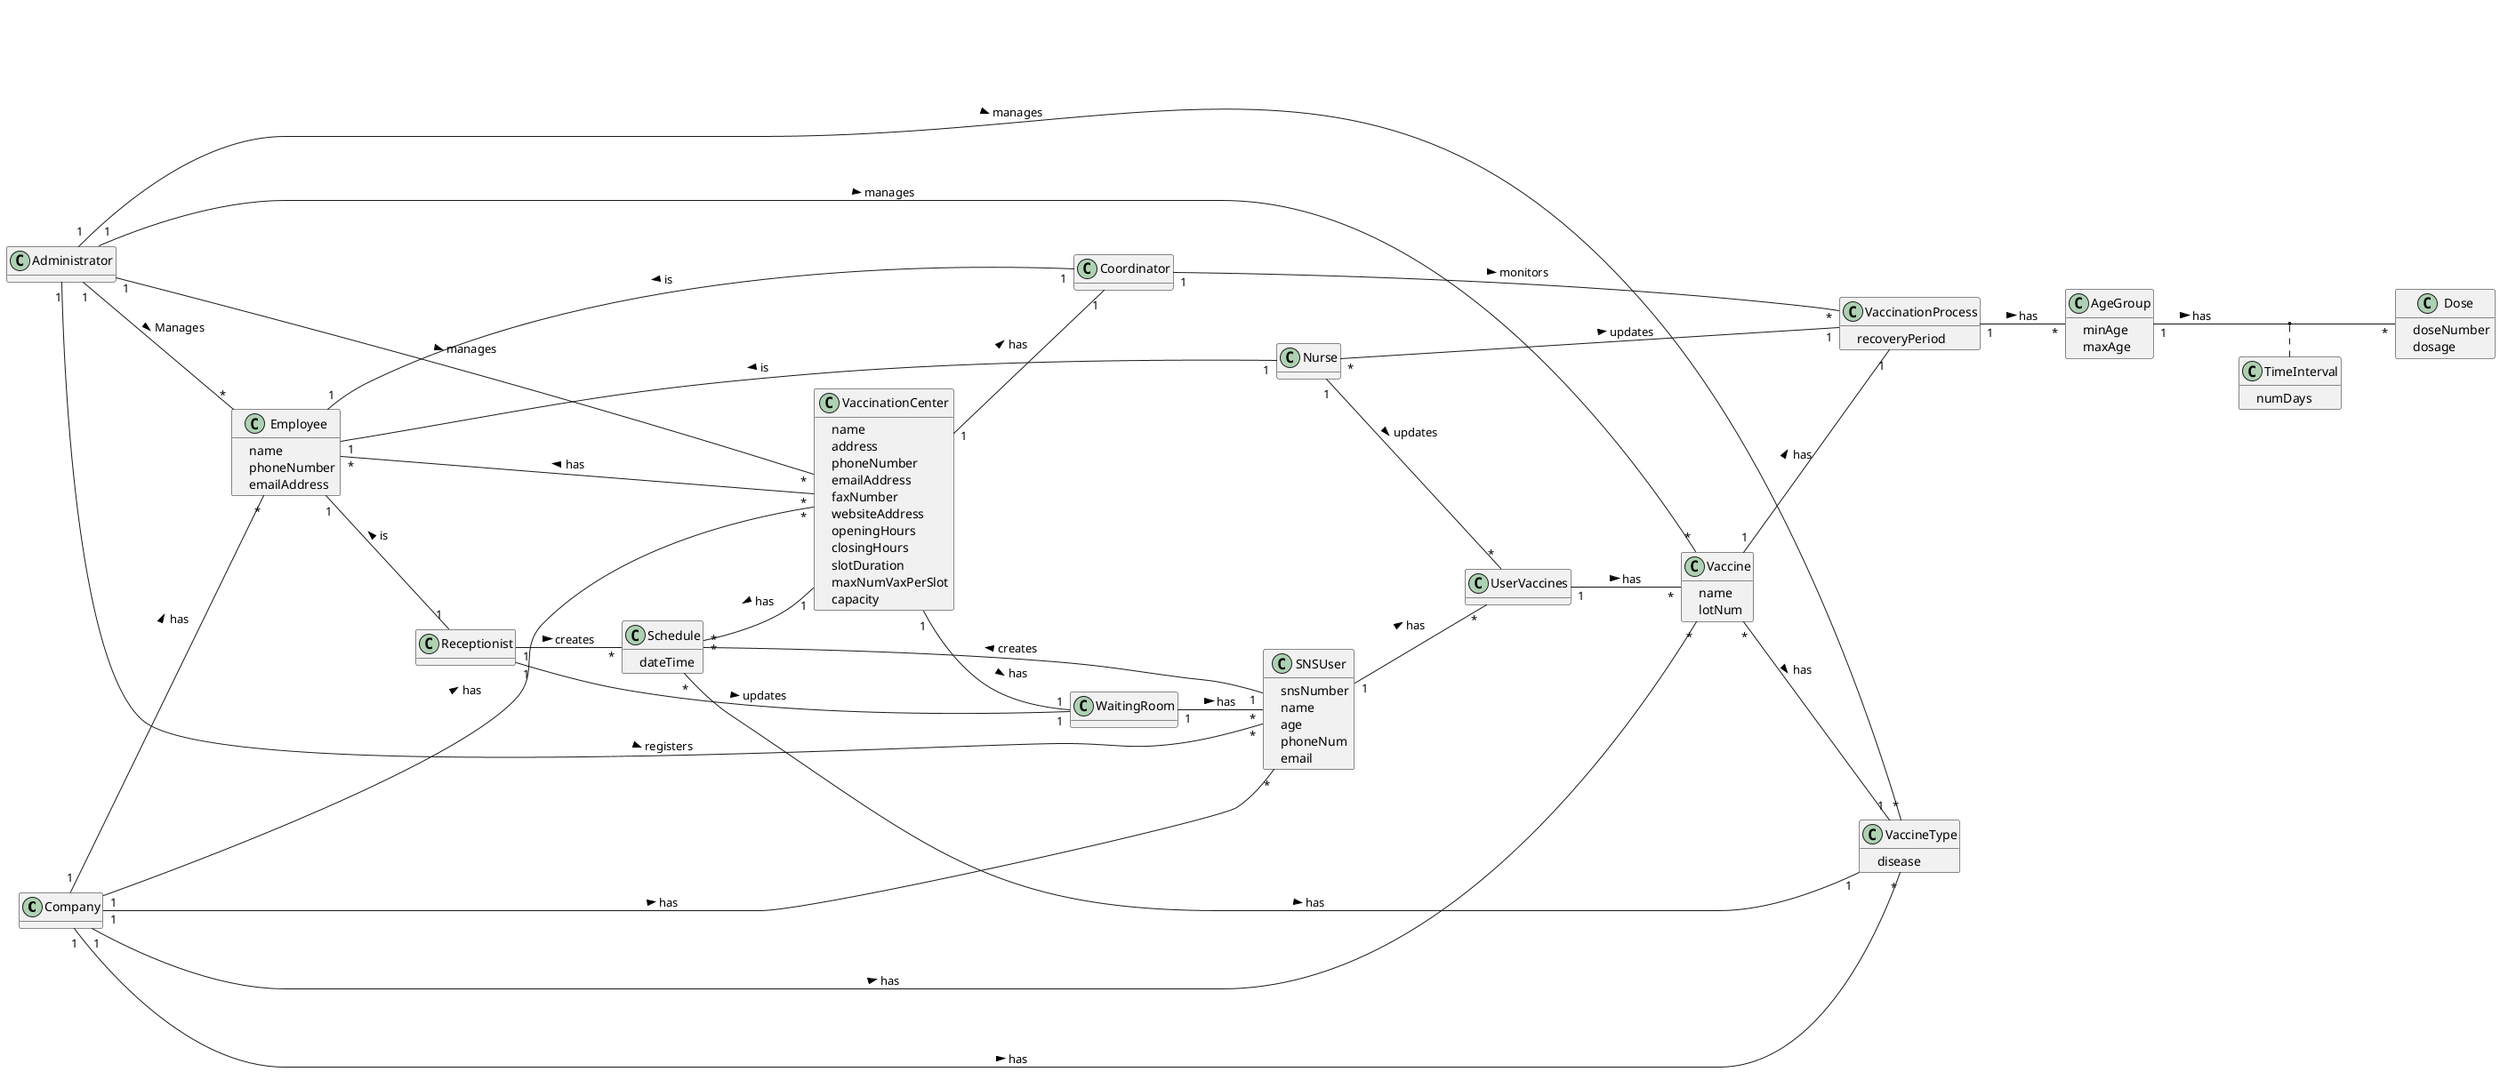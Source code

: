 @startuml
hide methods
left to right direction
skinparam classAttributeIconSize 3



class Company{

}

class Coordinator{

}

class Nurse {


}

class Receptionist{

}

class Administrator{

}


class Employee{
    -name
    -phoneNumber
    -emailAddress
}

class VaccinationCenter {
    -name
    -address
    -phoneNumber
    -emailAddress
    -faxNumber
    -websiteAddress
    -openingHours
    -closingHours
    -slotDuration
    -maxNumVaxPerSlot
    -capacity

}

class Schedule{
    -dateTime
}

class SNSUser {
    -snsNumber
    -name
    -age
    -phoneNum
    -email
}

class UserVaccines{

}

class VaccineType{
    -disease

}

class Vaccine{
    -name
    -lotNum
}


class VaccinationProcess{
    -recoveryPeriod
}

class AgeGroup{
    -minAge
    -maxAge
}

class Dose{
    -doseNumber
    -dosage
}

class TimeInterval{
    -numDays
}

Company "1" -- "*" Employee: has >
Company "1" -- "*" SNSUser: has >
Company "1" -- "*" VaccineType: has >
Company "1" -- "*" Vaccine: has >
Company "1" -- "*" VaccinationCenter: has >

Employee "1" -- "1" Nurse: is <
Employee "1" -- "1" Receptionist: is <
Employee "1" -- "1" Coordinator: is <
Administrator "1" -- "*" Employee: Manages >

Employee "*" -- "*" VaccinationCenter: has <

Nurse "*" -- "1" VaccinationProcess: updates >
Nurse "1" -- "*" UserVaccines: updates >

Receptionist "1" -- "1" WaitingRoom: updates >
WaitingRoom "1" -- "*" SNSUser: has >

Vaccine "1" -- "1" VaccinationProcess: has >
Vaccine "*" -- "1" VaccineType: has >
UserVaccines "1" --"*" Vaccine: has >
VaccinationProcess "1" -- "*" AgeGroup: has >
AgeGroup "1" -- "*" Dose: has >
(AgeGroup, Dose) .. TimeInterval


VaccinationCenter "1" -- "1" WaitingRoom: has >
VaccinationCenter "1" -- "1" Coordinator: has >

Coordinator "1" -- "*" VaccinationProcess: monitors >

Receptionist "1" -- "*" Schedule: creates >


Schedule "*" -- "1" VaccinationCenter: has <
Schedule "*" -- "1" VaccineType: has >

SNSUser "1" -- "*" Schedule: creates >
SNSUser "1" -- "*" UserVaccines: has >

Administrator "1" -- "*" VaccinationCenter: manages >
Administrator "1" -- "*" SNSUser: registers >
Administrator "1" -- "*" Vaccine: manages >
Administrator "1" -- "*" VaccineType: manages >


@enduml